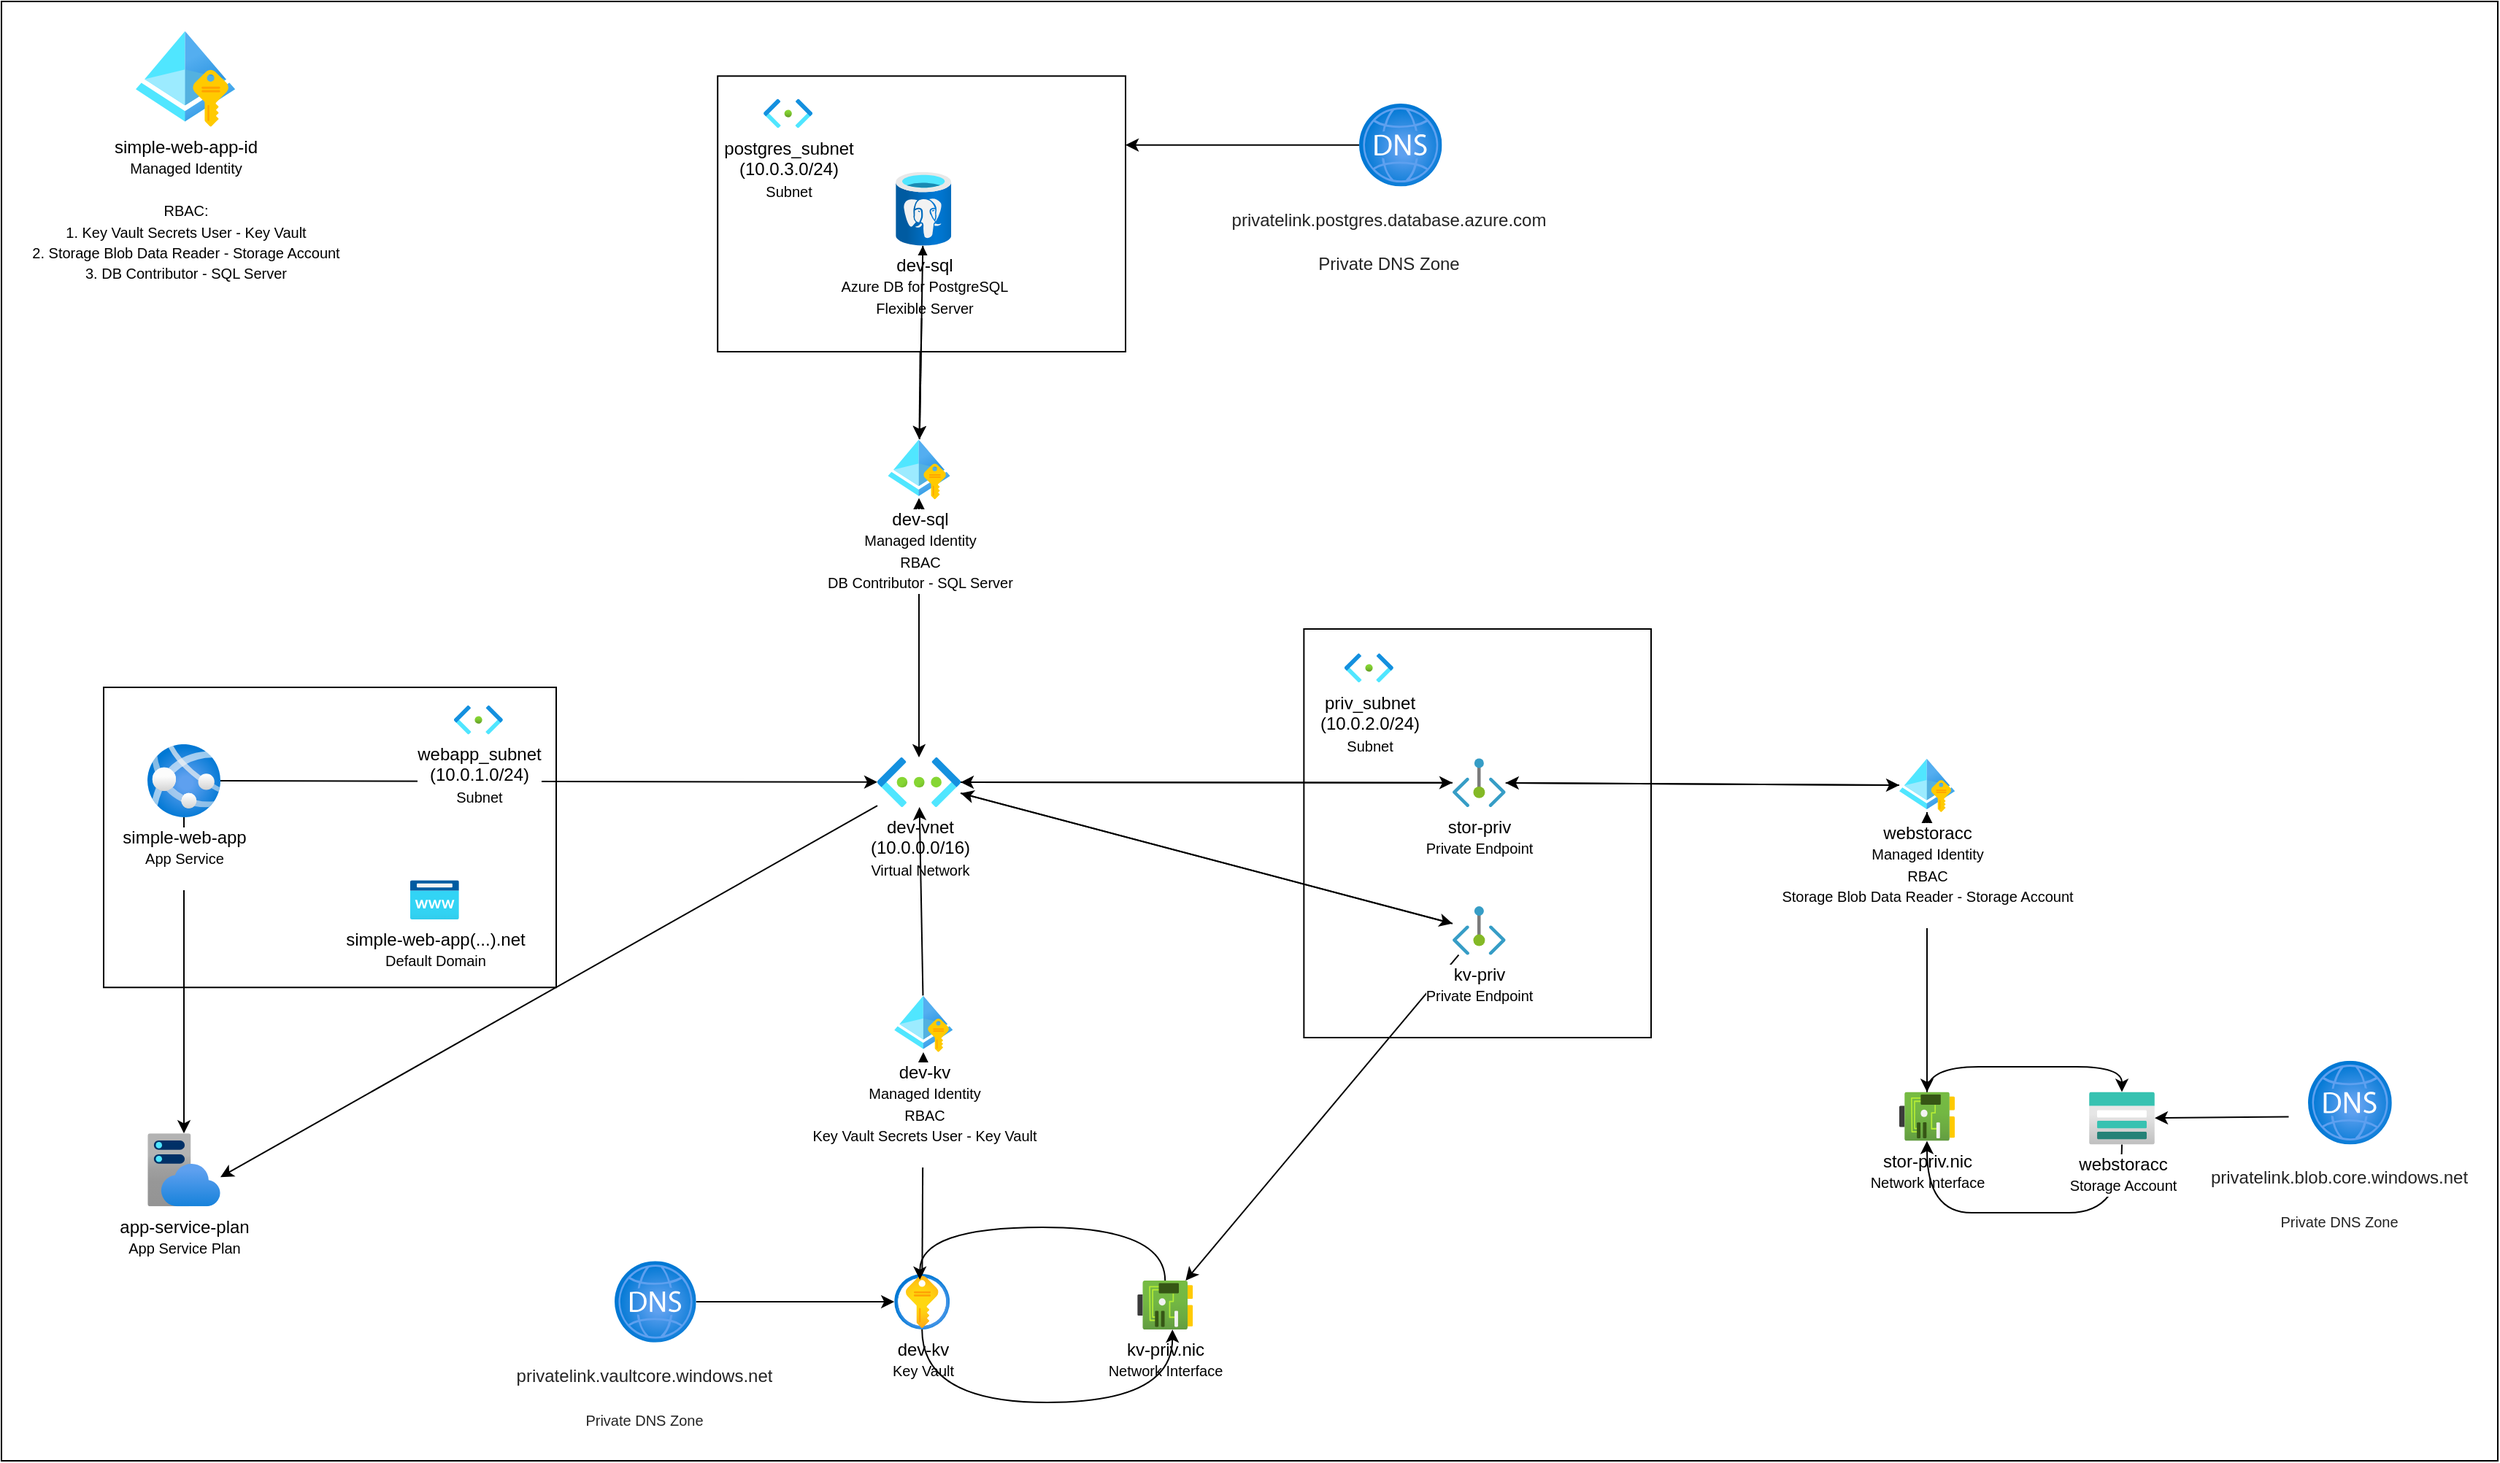 <mxfile>
    <diagram name="Page-1" id="c442s6LptLY7ps0O6eYq">
        <mxGraphModel dx="1955" dy="1798" grid="1" gridSize="10" guides="1" tooltips="1" connect="1" arrows="1" fold="1" page="1" pageScale="1" pageWidth="850" pageHeight="1100" math="0" shadow="0">
            <root>
                <mxCell id="0"/>
                <mxCell id="1" parent="0"/>
                <mxCell id="WnGC63VPYkQ0A40VaTRL-3" value="" style="rounded=0;whiteSpace=wrap;html=1;shadow=0;" parent="1" vertex="1">
                    <mxGeometry x="-190" y="-240" width="1710" height="1000" as="geometry"/>
                </mxCell>
                <mxCell id="WnGC63VPYkQ0A40VaTRL-20" value="" style="rounded=0;whiteSpace=wrap;html=1;" parent="1" vertex="1">
                    <mxGeometry x="702.18" y="190" width="237.82" height="280" as="geometry"/>
                </mxCell>
                <mxCell id="20" value="" style="edgeStyle=none;html=1;" parent="1" source="WnGC63VPYkQ0A40VaTRL-50" target="17" edge="1">
                    <mxGeometry relative="1" as="geometry"/>
                </mxCell>
                <mxCell id="WnGC63VPYkQ0A40VaTRL-50" value="&lt;blockquote style=&quot;margin: 0 0 0 40px; border: none; padding: 0px;&quot;&gt;&lt;br&gt;&lt;/blockquote&gt;" style="rounded=0;whiteSpace=wrap;html=1;align=left;" parent="1" vertex="1">
                    <mxGeometry x="300.6" y="-188.87" width="279.4" height="188.87" as="geometry"/>
                </mxCell>
                <mxCell id="WnGC63VPYkQ0A40VaTRL-35" value="&lt;blockquote style=&quot;margin: 0 0 0 40px; border: none; padding: 0px;&quot;&gt;&lt;br&gt;&lt;/blockquote&gt;" style="rounded=0;whiteSpace=wrap;html=1;align=left;" parent="1" vertex="1">
                    <mxGeometry x="-120" y="230.0" width="310" height="205.63" as="geometry"/>
                </mxCell>
                <mxCell id="WnGC63VPYkQ0A40VaTRL-2" value="app-service-plan&lt;div&gt;&lt;font style=&quot;font-size: 10px;&quot;&gt;App Service Pla&lt;/font&gt;&lt;font style=&quot;font-size: 10px;&quot;&gt;n&lt;/font&gt;&lt;/div&gt;" style="image;aspect=fixed;html=1;points=[];align=center;fontSize=12;image=img/lib/azure2/app_services/App_Service_Plans.svg;" parent="1" vertex="1">
                    <mxGeometry x="-90" y="535.63" width="50" height="50" as="geometry"/>
                </mxCell>
                <mxCell id="WnGC63VPYkQ0A40VaTRL-5" style="rounded=0;orthogonalLoop=1;jettySize=auto;html=1;" parent="1" source="WnGC63VPYkQ0A40VaTRL-4" target="WnGC63VPYkQ0A40VaTRL-2" edge="1">
                    <mxGeometry relative="1" as="geometry"/>
                </mxCell>
                <mxCell id="WnGC63VPYkQ0A40VaTRL-7" style="rounded=0;orthogonalLoop=1;jettySize=auto;html=1;" parent="1" source="WnGC63VPYkQ0A40VaTRL-4" target="WnGC63VPYkQ0A40VaTRL-6" edge="1">
                    <mxGeometry relative="1" as="geometry"/>
                </mxCell>
                <mxCell id="WnGC63VPYkQ0A40VaTRL-4" value="&lt;div&gt;simple-web-app&lt;/div&gt;&lt;div&gt;&lt;font style=&quot;font-size: 10px;&quot;&gt;App Service&lt;/font&gt;&lt;/div&gt;&lt;div&gt;&lt;br&gt;&lt;/div&gt;" style="image;aspect=fixed;html=1;points=[];align=center;fontSize=12;image=img/lib/azure2/app_services/App_Services.svg;" parent="1" vertex="1">
                    <mxGeometry x="-90" y="268.96" width="50" height="50" as="geometry"/>
                </mxCell>
                <mxCell id="WnGC63VPYkQ0A40VaTRL-11" style="rounded=0;orthogonalLoop=1;jettySize=auto;html=1;" parent="1" source="11" target="WnGC63VPYkQ0A40VaTRL-10" edge="1">
                    <mxGeometry relative="1" as="geometry"/>
                </mxCell>
                <mxCell id="WnGC63VPYkQ0A40VaTRL-13" style="rounded=0;orthogonalLoop=1;jettySize=auto;html=1;" parent="1" source="WnGC63VPYkQ0A40VaTRL-25" target="WnGC63VPYkQ0A40VaTRL-12" edge="1">
                    <mxGeometry relative="1" as="geometry"/>
                </mxCell>
                <mxCell id="2" style="edgeStyle=none;html=1;" parent="1" source="17" target="WnGC63VPYkQ0A40VaTRL-8" edge="1">
                    <mxGeometry relative="1" as="geometry"/>
                </mxCell>
                <mxCell id="WnGC63VPYkQ0A40VaTRL-6" value="dev-vnet&lt;div&gt;(10.0.0.0/16)&lt;br&gt;&lt;div&gt;&lt;font size=&quot;1&quot;&gt;Virtual Network&lt;/font&gt;&lt;/div&gt;&lt;/div&gt;" style="image;aspect=fixed;html=1;points=[];align=center;fontSize=12;image=img/lib/azure2/networking/Virtual_Networks.svg;" parent="1" vertex="1">
                    <mxGeometry x="410" y="277.98" width="57" height="34.03" as="geometry"/>
                </mxCell>
                <mxCell id="WnGC63VPYkQ0A40VaTRL-9" style="rounded=0;orthogonalLoop=1;jettySize=auto;html=1;" parent="1" source="17" target="WnGC63VPYkQ0A40VaTRL-6" edge="1">
                    <mxGeometry relative="1" as="geometry"/>
                </mxCell>
                <mxCell id="WnGC63VPYkQ0A40VaTRL-8" value="dev-sql&lt;div&gt;&lt;font size=&quot;1&quot;&gt;Azure DB for PostgreSQL&lt;/font&gt;&lt;/div&gt;&lt;div&gt;&lt;font size=&quot;1&quot;&gt;Flexible Server&lt;/font&gt;&lt;/div&gt;" style="image;aspect=fixed;html=1;points=[];align=center;fontSize=12;image=img/lib/azure2/databases/Azure_Database_PostgreSQL_Server.svg;" parent="1" vertex="1">
                    <mxGeometry x="422.6" y="-123.24" width="38" height="50.67" as="geometry"/>
                </mxCell>
                <mxCell id="WnGC63VPYkQ0A40VaTRL-16" style="rounded=0;orthogonalLoop=1;jettySize=auto;html=1;" parent="1" source="WnGC63VPYkQ0A40VaTRL-21" target="WnGC63VPYkQ0A40VaTRL-6" edge="1">
                    <mxGeometry relative="1" as="geometry"/>
                </mxCell>
                <mxCell id="WnGC63VPYkQ0A40VaTRL-39" style="edgeStyle=orthogonalEdgeStyle;rounded=0;orthogonalLoop=1;jettySize=auto;html=1;curved=1;" parent="1" source="WnGC63VPYkQ0A40VaTRL-10" target="WnGC63VPYkQ0A40VaTRL-38" edge="1">
                    <mxGeometry relative="1" as="geometry">
                        <Array as="points">
                            <mxPoint x="1200" y="490.03"/>
                            <mxPoint x="1200" y="490.03"/>
                        </Array>
                    </mxGeometry>
                </mxCell>
                <mxCell id="WnGC63VPYkQ0A40VaTRL-10" value="stor-priv.nic&lt;div&gt;&lt;font size=&quot;1&quot;&gt;Network Interface&lt;/font&gt;&lt;/div&gt;" style="image;aspect=fixed;html=1;points=[];align=center;fontSize=12;image=img/lib/azure2/networking/Network_Interfaces.svg;" parent="1" vertex="1">
                    <mxGeometry x="1110" y="507.27" width="38" height="33.53" as="geometry"/>
                </mxCell>
                <mxCell id="WnGC63VPYkQ0A40VaTRL-18" style="rounded=0;orthogonalLoop=1;jettySize=auto;html=1;" parent="1" source="WnGC63VPYkQ0A40VaTRL-25" target="WnGC63VPYkQ0A40VaTRL-6" edge="1">
                    <mxGeometry relative="1" as="geometry"/>
                </mxCell>
                <mxCell id="WnGC63VPYkQ0A40VaTRL-12" value="&lt;span&gt;kv-priv.nic&lt;/span&gt;&lt;div&gt;&lt;font size=&quot;1&quot;&gt;Network Interface&lt;/font&gt;&lt;/div&gt;" style="image;aspect=fixed;html=1;points=[];align=center;fontSize=12;image=img/lib/azure2/networking/Network_Interfaces.svg;labelBorderColor=none;labelBackgroundColor=#FFFFFF;textShadow=0;" parent="1" vertex="1">
                    <mxGeometry x="588.1" y="636.47" width="38" height="33.53" as="geometry"/>
                </mxCell>
                <mxCell id="WnGC63VPYkQ0A40VaTRL-19" value="priv_subnet&lt;br&gt;(10.0.2.0/24)&lt;br&gt;&lt;font size=&quot;1&quot;&gt;Subnet&lt;/font&gt;" style="image;aspect=fixed;html=1;points=[];align=center;fontSize=12;image=img/lib/azure2/networking/Subnet.svg;" parent="1" vertex="1">
                    <mxGeometry x="730" y="206.67" width="33.4" height="20" as="geometry"/>
                </mxCell>
                <mxCell id="WnGC63VPYkQ0A40VaTRL-22" value="" style="rounded=0;orthogonalLoop=1;jettySize=auto;html=1;" parent="1" source="11" target="WnGC63VPYkQ0A40VaTRL-21" edge="1">
                    <mxGeometry relative="1" as="geometry">
                        <mxPoint x="840" y="125" as="sourcePoint"/>
                        <mxPoint x="467" y="283" as="targetPoint"/>
                    </mxGeometry>
                </mxCell>
                <mxCell id="WnGC63VPYkQ0A40VaTRL-23" value="" style="rounded=0;orthogonalLoop=1;jettySize=auto;html=1;" parent="1" source="WnGC63VPYkQ0A40VaTRL-6" target="WnGC63VPYkQ0A40VaTRL-21" edge="1">
                    <mxGeometry relative="1" as="geometry">
                        <mxPoint x="467" y="283" as="sourcePoint"/>
                        <mxPoint x="840" y="125" as="targetPoint"/>
                    </mxGeometry>
                </mxCell>
                <mxCell id="WnGC63VPYkQ0A40VaTRL-21" value="stor-priv&lt;div&gt;&lt;font size=&quot;1&quot;&gt;Private Endpoint&lt;/font&gt;&lt;/div&gt;" style="image;aspect=fixed;html=1;points=[];align=center;fontSize=12;image=img/lib/azure2/networking/Private_Endpoint.svg;" parent="1" vertex="1">
                    <mxGeometry x="804" y="278.68" width="36.36" height="33.33" as="geometry"/>
                </mxCell>
                <mxCell id="WnGC63VPYkQ0A40VaTRL-27" value="" style="rounded=0;orthogonalLoop=1;jettySize=auto;html=1;" parent="1" source="WnGC63VPYkQ0A40VaTRL-6" target="WnGC63VPYkQ0A40VaTRL-25" edge="1">
                    <mxGeometry relative="1" as="geometry">
                        <mxPoint x="467" y="299" as="sourcePoint"/>
                        <mxPoint x="860" y="358" as="targetPoint"/>
                    </mxGeometry>
                </mxCell>
                <mxCell id="WnGC63VPYkQ0A40VaTRL-25" value="kv-priv&lt;br&gt;&lt;font size=&quot;1&quot;&gt;Private Endpoint&lt;/font&gt;" style="image;aspect=fixed;html=1;points=[];align=center;fontSize=12;image=img/lib/azure2/networking/Private_Endpoint.svg;" parent="1" vertex="1">
                    <mxGeometry x="804" y="380.0" width="36.36" height="33.33" as="geometry"/>
                </mxCell>
                <mxCell id="WnGC63VPYkQ0A40VaTRL-30" style="rounded=0;orthogonalLoop=1;jettySize=auto;html=1;" parent="1" source="10" target="WnGC63VPYkQ0A40VaTRL-6" edge="1">
                    <mxGeometry relative="1" as="geometry"/>
                </mxCell>
                <mxCell id="WnGC63VPYkQ0A40VaTRL-28" value="dev-kv&lt;div&gt;&lt;font size=&quot;1&quot;&gt;Key Vault&lt;/font&gt;&lt;/div&gt;" style="image;aspect=fixed;html=1;points=[];align=center;fontSize=12;image=img/lib/azure2/security/Key_Vaults.svg;" parent="1" vertex="1">
                    <mxGeometry x="421.6" y="632" width="38" height="38" as="geometry"/>
                </mxCell>
                <mxCell id="WnGC63VPYkQ0A40VaTRL-36" value="webapp_subnet&lt;br&gt;(10.0.1.0/24)&lt;br&gt;&lt;font size=&quot;1&quot;&gt;Subnet&lt;/font&gt;" style="image;aspect=fixed;html=1;points=[];align=center;fontSize=12;image=img/lib/azure2/networking/Subnet.svg;" parent="1" vertex="1">
                    <mxGeometry x="120" y="242.3" width="33.4" height="20" as="geometry"/>
                </mxCell>
                <mxCell id="WnGC63VPYkQ0A40VaTRL-40" style="edgeStyle=orthogonalEdgeStyle;rounded=0;orthogonalLoop=1;jettySize=auto;html=1;curved=1;" parent="1" source="WnGC63VPYkQ0A40VaTRL-38" target="WnGC63VPYkQ0A40VaTRL-10" edge="1">
                    <mxGeometry relative="1" as="geometry">
                        <Array as="points">
                            <mxPoint x="1190" y="590.03"/>
                            <mxPoint x="1190" y="590.03"/>
                        </Array>
                    </mxGeometry>
                </mxCell>
                <mxCell id="WnGC63VPYkQ0A40VaTRL-38" value="webstoracc&lt;br&gt;&lt;font size=&quot;1&quot;&gt;Storage Account&lt;/font&gt;" style="image;aspect=fixed;html=1;points=[];align=center;fontSize=12;image=img/lib/azure2/storage/Storage_Accounts.svg;" parent="1" vertex="1">
                    <mxGeometry x="1240" y="507.27" width="45" height="36" as="geometry"/>
                </mxCell>
                <mxCell id="WnGC63VPYkQ0A40VaTRL-41" style="rounded=0;orthogonalLoop=1;jettySize=auto;html=1;entryX=1;entryY=0.6;entryDx=0;entryDy=0;entryPerimeter=0;" parent="1" source="WnGC63VPYkQ0A40VaTRL-6" target="WnGC63VPYkQ0A40VaTRL-2" edge="1">
                    <mxGeometry relative="1" as="geometry"/>
                </mxCell>
                <mxCell id="WnGC63VPYkQ0A40VaTRL-43" value="simple-web-app-id&lt;br&gt;&lt;font size=&quot;1&quot;&gt;Managed Identity&lt;br&gt;&lt;br&gt;RBAC:&lt;br&gt;1. Key Vault Secrets User - Key Vault&lt;/font&gt;&lt;div&gt;&lt;font size=&quot;1&quot;&gt;2. Storage Blob Data Reader - Storage Account&lt;/font&gt;&lt;/div&gt;&lt;div&gt;&lt;font size=&quot;1&quot;&gt;3. DB Contributor - SQL Server&lt;/font&gt;&lt;/div&gt;" style="image;aspect=fixed;html=1;points=[];align=center;fontSize=12;image=img/lib/azure2/identity/Managed_Identities.svg;" parent="1" vertex="1">
                    <mxGeometry x="-98" y="-220" width="68" height="66" as="geometry"/>
                </mxCell>
                <mxCell id="WnGC63VPYkQ0A40VaTRL-44" value="&lt;h2 style=&quot;margin: 0px 16px 0px 0px; overflow: hidden; text-overflow: ellipsis; line-height: 28px; flex: 0 1 auto; color: rgb(36, 36, 36);&quot; aria-describedby=&quot;d94a17a2-b767-4b31-a5c8-409c018c01a2&quot; id=&quot;d94a17a2-b767-4b31-a5c8-409c018c01a1&quot; class=&quot;fxs-blade-title-titleText msportalfx-tooltip-overflow&quot;&gt;&lt;font style=&quot;font-weight: normal;&quot; face=&quot;Helvetica&quot;&gt;&lt;span style=&quot;font-size: 12px;&quot;&gt;privatelink.blob.core.windows.net&lt;/span&gt;&lt;br&gt;&lt;font size=&quot;1&quot;&gt;Private DNS Zone&lt;/font&gt;&lt;/font&gt;&lt;/h2&gt;" style="image;aspect=fixed;html=1;points=[];align=center;fontSize=12;image=img/lib/azure2/networking/DNS_Zones.svg;" parent="1" vertex="1">
                    <mxGeometry x="1390" y="485.86" width="57.41" height="57.41" as="geometry"/>
                </mxCell>
                <mxCell id="WnGC63VPYkQ0A40VaTRL-55" style="rounded=0;orthogonalLoop=1;jettySize=auto;html=1;" parent="1" source="WnGC63VPYkQ0A40VaTRL-47" target="WnGC63VPYkQ0A40VaTRL-28" edge="1">
                    <mxGeometry relative="1" as="geometry">
                        <mxPoint x="1182.1" y="572.235" as="targetPoint"/>
                    </mxGeometry>
                </mxCell>
                <mxCell id="WnGC63VPYkQ0A40VaTRL-47" value="&lt;h2 style=&quot;margin: 0px 16px 0px 0px; overflow: hidden; text-overflow: ellipsis; line-height: 28px; flex: 0 1 auto; color: rgb(36, 36, 36);&quot; aria-describedby=&quot;d94a17a2-b767-4b31-a5c8-409c018c01a2&quot; id=&quot;d94a17a2-b767-4b31-a5c8-409c018c01a1&quot; class=&quot;fxs-blade-title-titleText msportalfx-tooltip-overflow&quot;&gt;&lt;font style=&quot;font-weight: normal;&quot; face=&quot;Helvetica&quot;&gt;&lt;span style=&quot;font-size: 12px;&quot;&gt;privatelink.vaultcore.windows.net&lt;/span&gt;&lt;br&gt;&lt;font size=&quot;1&quot;&gt;Private DNS Zone&lt;/font&gt;&lt;/font&gt;&lt;/h2&gt;" style="image;aspect=fixed;html=1;points=[];align=center;fontSize=12;image=img/lib/azure2/networking/DNS_Zones.svg;" parent="1" vertex="1">
                    <mxGeometry x="230" y="623.07" width="55.85" height="55.85" as="geometry"/>
                </mxCell>
                <mxCell id="WnGC63VPYkQ0A40VaTRL-48" value="simple-web-app(...).net&lt;div&gt;&lt;font style=&quot;font-size: 10px;&quot;&gt;Default Domain&lt;/font&gt;&lt;/div&gt;" style="image;aspect=fixed;html=1;points=[];align=center;fontSize=12;image=img/lib/azure2/app_services/App_Service_Domains.svg;" parent="1" vertex="1">
                    <mxGeometry x="90" y="362.12" width="33.4" height="27.01" as="geometry"/>
                </mxCell>
                <mxCell id="WnGC63VPYkQ0A40VaTRL-51" value="postgres_subnet&lt;br&gt;(10.0.3.0/24)&lt;br&gt;&lt;font size=&quot;1&quot;&gt;Subnet&lt;/font&gt;" style="image;aspect=fixed;html=1;points=[];align=center;fontSize=12;image=img/lib/azure2/networking/Subnet.svg;" parent="1" vertex="1">
                    <mxGeometry x="332.1" y="-173.24" width="33.4" height="20" as="geometry"/>
                </mxCell>
                <mxCell id="WnGC63VPYkQ0A40VaTRL-53" style="rounded=0;orthogonalLoop=1;jettySize=auto;html=1;entryX=1;entryY=0.25;entryDx=0;entryDy=0;" parent="1" source="WnGC63VPYkQ0A40VaTRL-52" target="WnGC63VPYkQ0A40VaTRL-50" edge="1">
                    <mxGeometry relative="1" as="geometry"/>
                </mxCell>
                <mxCell id="WnGC63VPYkQ0A40VaTRL-52" value="&lt;h2 style=&quot;margin: 0px 16px 0px 0px; overflow: hidden; text-overflow: ellipsis; line-height: 28px; flex: 0 1 auto; color: rgb(36, 36, 36); text-align: left;&quot; aria-describedby=&quot;d94a17a2-b767-4b31-a5c8-409c018c08e6&quot; id=&quot;d94a17a2-b767-4b31-a5c8-409c018c08e5&quot; class=&quot;fxs-blade-title-titleText msportalfx-tooltip-overflow&quot;&gt;&lt;font face=&quot;Helvetica&quot; style=&quot;font-size: 12px; font-weight: normal;&quot;&gt;privatelink.postgres.database.azure.com&lt;/font&gt;&lt;/h2&gt;&lt;h2 style=&quot;margin: 0px 16px 0px 0px; overflow: hidden; text-overflow: ellipsis; line-height: 28px; flex: 0 1 auto; color: rgb(36, 36, 36);&quot; aria-describedby=&quot;d94a17a2-b767-4b31-a5c8-409c018c01a2&quot; id=&quot;d94a17a2-b767-4b31-a5c8-409c018c01a1&quot; class=&quot;fxs-blade-title-titleText msportalfx-tooltip-overflow&quot;&gt;&lt;font style=&quot;font-weight: normal;&quot; face=&quot;Helvetica&quot;&gt;&lt;font style=&quot;font-size: 12px;&quot;&gt;Private DNS Zone&lt;/font&gt;&lt;/font&gt;&lt;/h2&gt;" style="image;aspect=fixed;html=1;points=[];align=center;fontSize=12;image=img/lib/azure2/networking/DNS_Zones.svg;" parent="1" vertex="1">
                    <mxGeometry x="740" y="-170" width="56.76" height="56.76" as="geometry"/>
                </mxCell>
                <mxCell id="WnGC63VPYkQ0A40VaTRL-54" style="rounded=0;orthogonalLoop=1;jettySize=auto;html=1;" parent="1" target="WnGC63VPYkQ0A40VaTRL-38" edge="1">
                    <mxGeometry relative="1" as="geometry">
                        <mxPoint x="1376.76" y="524.249" as="sourcePoint"/>
                    </mxGeometry>
                </mxCell>
                <mxCell id="6" style="edgeStyle=orthogonalEdgeStyle;html=1;entryX=0.461;entryY=0.102;entryDx=0;entryDy=0;entryPerimeter=0;curved=1;" parent="1" source="WnGC63VPYkQ0A40VaTRL-12" target="WnGC63VPYkQ0A40VaTRL-28" edge="1">
                    <mxGeometry relative="1" as="geometry">
                        <Array as="points">
                            <mxPoint x="607.1" y="600"/>
                            <mxPoint x="439.1" y="600"/>
                        </Array>
                    </mxGeometry>
                </mxCell>
                <mxCell id="8" style="edgeStyle=orthogonalEdgeStyle;html=1;entryX=0.632;entryY=1;entryDx=0;entryDy=0;entryPerimeter=0;curved=1;" parent="1" source="WnGC63VPYkQ0A40VaTRL-28" target="WnGC63VPYkQ0A40VaTRL-12" edge="1">
                    <mxGeometry relative="1" as="geometry">
                        <Array as="points">
                            <mxPoint x="441.1" y="720"/>
                            <mxPoint x="612.1" y="720"/>
                        </Array>
                    </mxGeometry>
                </mxCell>
                <mxCell id="12" value="" style="rounded=0;orthogonalLoop=1;jettySize=auto;html=1;" parent="1" source="WnGC63VPYkQ0A40VaTRL-28" target="10" edge="1">
                    <mxGeometry relative="1" as="geometry">
                        <mxPoint x="440" y="632" as="sourcePoint"/>
                        <mxPoint x="439" y="312" as="targetPoint"/>
                    </mxGeometry>
                </mxCell>
                <mxCell id="10" value="dev-kv&lt;br&gt;&lt;font size=&quot;1&quot;&gt;Managed Identity&lt;br&gt;RBAC&lt;br&gt;Key Vault Secrets User - Key Vault&lt;/font&gt;&lt;div&gt;&lt;br&gt;&lt;/div&gt;" style="image;aspect=fixed;html=1;points=[];align=center;fontSize=12;image=img/lib/azure2/identity/Managed_Identities.svg;" parent="1" vertex="1">
                    <mxGeometry x="421.6" y="441.18" width="40" height="38.82" as="geometry"/>
                </mxCell>
                <mxCell id="13" value="" style="rounded=0;orthogonalLoop=1;jettySize=auto;html=1;" parent="1" source="WnGC63VPYkQ0A40VaTRL-10" target="11" edge="1">
                    <mxGeometry relative="1" as="geometry">
                        <mxPoint x="1140" y="67" as="sourcePoint"/>
                        <mxPoint x="866" y="249" as="targetPoint"/>
                    </mxGeometry>
                </mxCell>
                <mxCell id="14" value="" style="rounded=0;orthogonalLoop=1;jettySize=auto;html=1;" parent="1" source="WnGC63VPYkQ0A40VaTRL-21" target="11" edge="1">
                    <mxGeometry relative="1" as="geometry">
                        <mxPoint x="866" y="249" as="sourcePoint"/>
                        <mxPoint x="1140" y="67" as="targetPoint"/>
                    </mxGeometry>
                </mxCell>
                <mxCell id="11" value="webstoracc&lt;br&gt;&lt;font size=&quot;1&quot;&gt;Managed Identity&lt;br&gt;RBAC&lt;br&gt;&lt;/font&gt;&lt;div&gt;&lt;font size=&quot;1&quot;&gt;Storage Blob Data Reader - Storage Account&lt;/font&gt;&lt;/div&gt;&lt;div&gt;&lt;br&gt;&lt;/div&gt;" style="image;aspect=fixed;html=1;points=[];align=center;fontSize=12;image=img/lib/azure2/identity/Managed_Identities.svg;" parent="1" vertex="1">
                    <mxGeometry x="1110" y="278.68" width="38" height="36.88" as="geometry"/>
                </mxCell>
                <mxCell id="18" value="" style="rounded=0;orthogonalLoop=1;jettySize=auto;html=1;" parent="1" source="WnGC63VPYkQ0A40VaTRL-8" target="17" edge="1">
                    <mxGeometry relative="1" as="geometry">
                        <mxPoint x="439" y="71" as="sourcePoint"/>
                        <mxPoint x="439" y="278" as="targetPoint"/>
                    </mxGeometry>
                </mxCell>
                <mxCell id="19" value="" style="edgeStyle=none;html=1;" parent="1" edge="1">
                    <mxGeometry relative="1" as="geometry">
                        <mxPoint x="438.5" y="276.98" as="sourcePoint"/>
                        <mxPoint x="438.5" y="100.25" as="targetPoint"/>
                    </mxGeometry>
                </mxCell>
                <mxCell id="17" value="dev-sql&lt;br&gt;&lt;font size=&quot;1&quot;&gt;Managed Identity&lt;br&gt;RBAC&lt;br&gt;&lt;/font&gt;&lt;div&gt;&lt;font size=&quot;1&quot;&gt;DB Contributor - SQL Server&lt;/font&gt;&lt;/div&gt;" style="image;aspect=fixed;html=1;points=[];align=center;fontSize=12;image=img/lib/azure2/identity/Managed_Identities.svg;" parent="1" vertex="1">
                    <mxGeometry x="417.25" y="60" width="42.5" height="41.25" as="geometry"/>
                </mxCell>
            </root>
        </mxGraphModel>
    </diagram>
</mxfile>